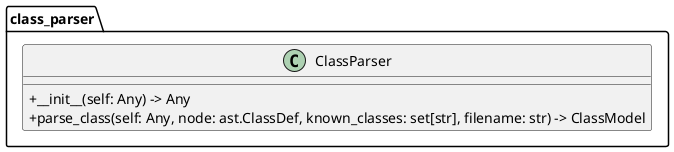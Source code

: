 @startuml
skinparam classAttributeIconSize 0

package "class_parser" {
  class ClassParser {
    +__init__(self: Any) -> Any
    +parse_class(self: Any, node: ast.ClassDef, known_classes: set[str], filename: str) -> ClassModel
  }
}

' Relationships
@enduml